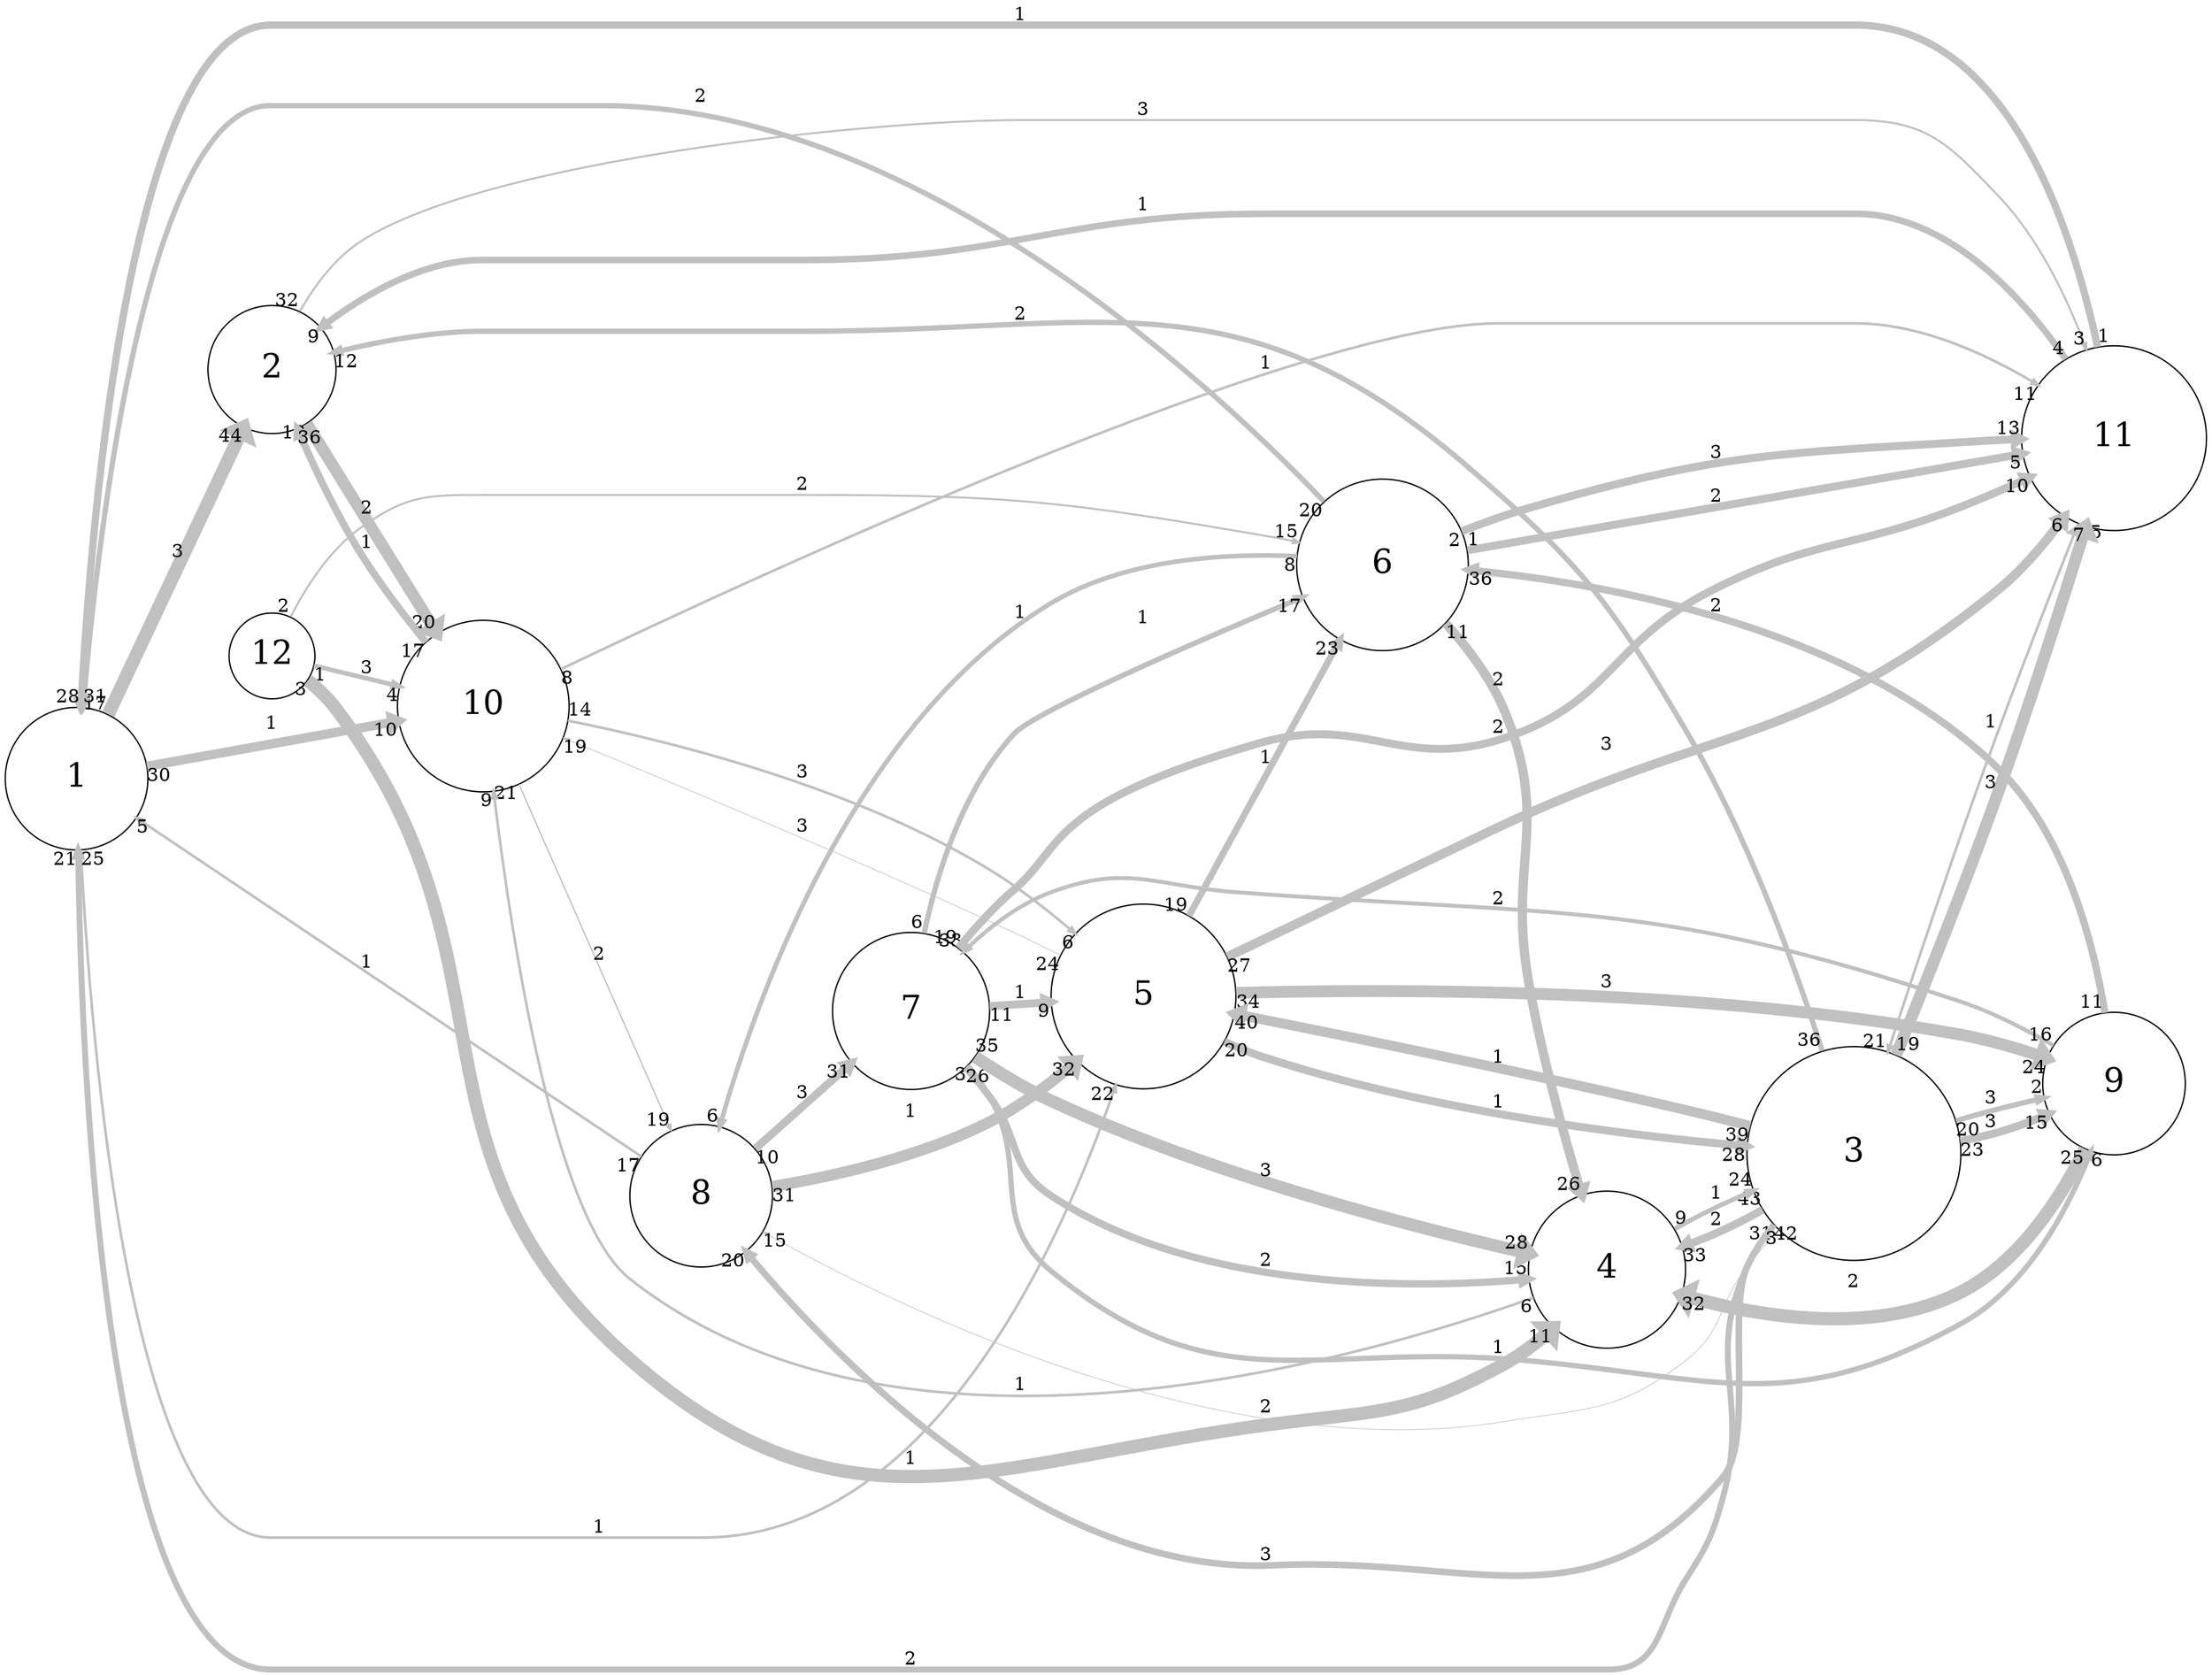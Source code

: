 digraph "" {
	graph [bb="0,0,1637.5,1084.8",
		overlap=false,
		rankdir=LR,
		ratio=0.5,
		scale=1,
		splines=spline
	];
	node [fontsize=25,
		label="\N",
		shape=circle
	];
	edge [arrowsize=0.5,
		splines=true
	];
	0	[height=1.5,
		label=1,
		pos="53.55,760.33",
		width=1.5];
	1	[height=1.35,
		label=2,
		pos="199.55,856.33",
		width=1.35];
	0 -> 1	[key=0,
		capacity=3,
		color=grey,
		from_pd=16,
		head_lp="151.73,837.86",
		headlabel=44,
		label=3,
		lp="129.55,818.58",
		penwidth=10.0,
		pos="e,158.48,829.61 98.93,789.91 114.52,800.31 132.15,812.06 148.2,822.76",
		pt=1,
		tail_lp="105.68,781.66",
		taillabel=17,
		to_pd=43];
	4	[height=1.95,
		label=5,
		pos="845.55,624.33",
		width=1.95];
	0 -> 4	[key=0,
		capacity=1,
		color=grey,
		from_pd=24,
		head_lp="775.92,647.8",
		headlabel=22,
		label=1,
		lp="441.55,751.58",
		penwidth=2.0,
		pos="e,782.67,656.05 107.81,761.31 179.25,761.95 309.9,760.69 420.35,746.33 561.54,727.97 598.17,722.22 732.95,676.33 746.99,671.55 761.62,\
665.54 775.49,659.31",
		pt=17,
		tail_lp="114.56,753.06",
		taillabel=25,
		to_pd=21];
	9	[height=1.8,
		label=10,
		pos="355.55,672.33",
		width=1.8];
	0 -> 9	[key=0,
		capacity=1,
		color=grey,
		from_pd=29,
		head_lp="286.18,680.94",
		headlabel=10,
		label=1,
		lp="199.55,737.58",
		penwidth=7.0,
		pos="e,292.93,689.19 105.49,743.88 120.14,739.25 136.15,734.26 150.95,729.83 194.19,716.89 242.82,703.12 281.71,692.31",
		pt=7,
		tail_lp="112.24,735.63",
		taillabel=30,
		to_pd=9];
	1 -> 9	[key=0,
		capacity=2,
		color=grey,
		from_pd=17,
		head_lp="306.55,729.86",
		headlabel=20,
		label=2,
		lp="269.55,783.58",
		penwidth=9.0,
		pos="e,313.3,721.61 231.34,819.53 252.57,794.17 281.23,759.93 305.57,730.85",
		pt=3,
		tail_lp="224.59,811.28",
		taillabel=18,
		to_pd=19];
	10	[height=1.95,
		label=11,
		pos="1567.5,841.33",
		width=1.95];
	1 -> 10	[key=0,
		capacity=3,
		color=grey,
		from_pd=31,
		head_lp="1523.1,901.03",
		headlabel=3,
		label=3,
		lp="845.55,933.58",
		penwidth=1.5,
		pos="e,1519.7,892.78 244.83,875.12 275.15,886.3 316.58,898.33 354.55,898.33 354.55,898.33 354.55,898.33 754.55,898.33 914.59,898.33 948.51,\
964.33 1108.5,964.33 1108.5,964.33 1108.5,964.33 1374.5,964.33 1428.1,964.33 1478.7,929.95 1514.5,897.54",
		pt=18,
		tail_lp="251.58,866.87",
		taillabel=32,
		to_pd=2];
	4 -> 9	[key=0,
		capacity=3,
		color=grey,
		from_pd=23,
		head_lp="427.1,657.8",
		headlabel=19,
		label=3,
		lp="592.55,657.58",
		penwidth=0.5,
		pos="e,420.35,666.05 775.22,631.15 682.38,640.28 518.62,656.39 425.81,665.52",
		pt=20,
		tail_lp="768.47,622.9",
		taillabel=24,
		to_pd=18];
	4 -> 10	[key=0,
		capacity=3,
		color=grey,
		from_pd=26,
		head_lp="1496.4,812.97",
		headlabel=6,
		label=3,
		lp="1190.5,751.58",
		penwidth=7.0,
		pos="e,1499.8,821.22 913.32,644.45 1047,684.75 1346.9,775.14 1489,817.97",
		pt=7,
		tail_lp="920.07,652.7",
		taillabel=27,
		to_pd=5];
	2	[height=2.25,
		label=3,
		pos="1373.5,550.33",
		width=2.25];
	4 -> 2	[key=0,
		capacity=1,
		color=grey,
		from_pd=19,
		head_lp="1289.8,584.83",
		headlabel=28,
		label=1,
		lp="1109.5,623.58",
		penwidth=6.0,
		pos="e,1296.6,576.58 916.14,625.87 924.49,625.82 932.9,625.65 940.92,625.33 1079.1,619.71 1115.2,620.54 1249.9,589.33 1261.6,586.63 1273.8,\
583.35 1285.7,579.85",
		pt=9,
		tail_lp="922.89,617.62",
		taillabel=20,
		to_pd=27];
	8	[height=1.5,
		label=9,
		pos="1567.5,274.33",
		width=1.5];
	4 -> 8	[key=0,
		capacity=3,
		color=grey,
		from_pd=33,
		head_lp="1524.5,322.74",
		headlabel=24,
		label=3,
		lp="1190.5,528.58",
		penwidth=9.0,
		pos="e,1531.2,314.49 912.21,601.51 1049.1,553.39 1359.9,440.95 1454.5,380.33 1479.3,364.48 1503.4,342.73 1522.9,323.06",
		pt=3,
		tail_lp="918.96,593.26",
		taillabel=34,
		to_pd=23];
	5	[height=1.8,
		label=6,
		pos="1023.5,191.33",
		width=1.8];
	4 -> 5	[key=0,
		capacity=1,
		color=grey,
		from_pd=18,
		head_lp="963.17,219.98",
		headlabel=23,
		label=1,
		lp="937.55,277.58",
		penwidth=5.0,
		pos="e,969.92,228.23 851.38,554.1 859.29,478.75 880.02,357.9 934.17,268.83 941.52,256.74 951.38,245.51 961.83,235.57",
		pt=11,
		tail_lp="844.63,545.85",
		taillabel=19,
		to_pd=22];
	9 -> 1	[key=0,
		capacity=1,
		color=grey,
		from_pd=16,
		head_lp="231.3,805.97",
		headlabel=36,
		label=1,
		lp="269.55,762.58",
		penwidth=5.5,
		pos="e,224.55,814.22 305.64,713.98 292.18,726.49 278.03,740.66 266.17,754.83 253.34,770.16 240.97,788.15 230.49,804.68",
		pt=10,
		tail_lp="312.39,705.73",
		taillabel=17,
		to_pd=35];
	9 -> 4	[key=0,
		capacity=3,
		color=grey,
		from_pd=13,
		head_lp="774.56,635.69",
		headlabel=6,
		label=3,
		lp="592.55,681.58",
		penwidth=2.0,
		pos="e,777.94,643.94 420.25,677.15 428.55,677.42 436.94,677.51 444.92,677.33 573.31,674.35 606.83,678.51 732.95,654.33 745.11,652 757.89,\
649.05 770.28,645.91",
		pt=17,
		tail_lp="427,685.4",
		taillabel=14,
		to_pd=5];
	9 -> 10	[key=0,
		capacity=1,
		color=grey,
		from_pd=7,
		head_lp="1500.8,869.74",
		headlabel=11,
		label=1,
		lp="937.55,881.58",
		penwidth=2.0,
		pos="e,1507.5,877.99 416.92,694.39 582.62,754.62 1036.9,917.33 1108.5,917.33 1108.5,917.33 1108.5,917.33 1374.5,917.33 1418.6,917.33 \
1464.6,899.84 1500.5,881.64",
		pt=17,
		tail_lp="420.3,702.64",
		taillabel=8,
		to_pd=10];
	7	[height=1.5,
		label=8,
		pos="516.55,241.33",
		width=1.5];
	9 -> 7	[key=0,
		capacity=2,
		color=grey,
		from_pd=20,
		head_lp="503.57,300.36",
		headlabel=19,
		label=2,
		lp="441.55,452.58",
		penwidth=1.0,
		pos="e,496.82,292.11 378.99,611.49 409.8,527.99 464.76,379 494.7,297.84",
		pt=19,
		tail_lp="385.74,603.24",
		taillabel=21,
		to_pd=18];
	10 -> 0	[key=0,
		capacity=1,
		color=grey,
		from_pd=0,
		head_lp="49.44,822.93",
		headlabel=28,
		label=1,
		lp="753.55,1076.6",
		penwidth=5.5,
		pos="e,56.19,814.68 1543,907.6 1514.5,974.6 1459.5,1068.3 1374.5,1068.3 198.55,1068.3 198.55,1068.3 198.55,1068.3 92.412,1068.3 64.332,\
916.38 57.019,825.93",
		pt=10,
		tail_lp="1539.7,915.85",
		taillabel=1,
		to_pd=27];
	10 -> 1	[key=0,
		capacity=1,
		color=grey,
		from_pd=3,
		head_lp="237.96,898.6",
		headlabel=9,
		label=1,
		lp="845.55,1019.6",
		penwidth=5.0,
		pos="e,234.59,890.35 1531.5,902.1 1498.1,951.25 1442.8,1012.3 1374.5,1012.3 936.55,1012.3 936.55,1012.3 936.55,1012.3 781.31,1012.3 748.79,\
946.33 593.55,946.33 354.55,946.33 354.55,946.33 354.55,946.33 312.55,946.33 271.84,921.07 242.83,897.32",
		pt=11,
		tail_lp="1528.1,893.85",
		taillabel=4,
		to_pd=8];
	10 -> 2	[key=0,
		capacity=1,
		color=grey,
		from_pd=14,
		head_lp="1441.4,595.84",
		headlabel=21,
		label=1,
		lp="1475.5,663.58",
		penwidth=2.0,
		pos="e,1434.7,604.09 1542,775.72 1526.6,738.83 1504.9,692.89 1478.9,655.83 1467.7,639.8 1454,624 1440.2,609.7",
		pt=17,
		tail_lp="1548.7,767.47",
		taillabel=15,
		to_pd=20];
	2 -> 0	[key=0,
		capacity=2,
		color=grey,
		from_pd=30,
		head_lp="68.891,822.21",
		headlabel=21,
		label=2,
		lp="673.55,1009.6",
		penwidth=4.5,
		pos="e,62.141,813.96 1334.9,621.83 1313.8,656.33 1284.7,696.05 1249.9,723.33 1205.3,758.39 1180.4,741.99 1131.1,770.33 1025.5,831.18 \
1026.6,889.42 915.75,940.33 882.6,955.55 630.03,1003.3 593.55,1003.3 198.55,1003.3 198.55,1003.3 198.55,1003.3 115.41,1003.3 79.231,\
896.74 64.279,824.75",
		pt=12,
		tail_lp="1341.7,630.08",
		taillabel=31,
		to_pd=20];
	2 -> 1	[key=0,
		capacity=2,
		color=grey,
		from_pd=35,
		head_lp="254.71,841.06",
		headlabel=12,
		label=2,
		lp="753.55,849.58",
		penwidth=4.0,
		pos="e,247.96,849.31 1329.6,618.78 1314.1,639 1295.2,659.62 1273.9,674.33 1224.1,708.8 815.17,841.33 754.55,841.33 354.55,841.33 354.55,\
841.33 354.55,841.33 322.75,841.33 287.43,844.53 258.65,847.98",
		pt=13,
		tail_lp="1322.9,627.03",
		taillabel=36,
		to_pd=11];
	2 -> 4	[key=0,
		capacity=1,
		color=grey,
		from_pd=38,
		head_lp="922.07,606.4",
		headlabel=40,
		label=1,
		lp="1109.5,595.58",
		penwidth=7.5,
		pos="e,915.32,614.65 1293,561.52 1194.1,575.44 1026.1,599.07 926.78,613.04",
		pt=6,
		tail_lp="1286.3,553.27",
		taillabel=39,
		to_pd=39];
	2 -> 10	[key=0,
		capacity=3,
		color=grey,
		from_pd=18,
		head_lp="1562.4,763.11",
		headlabel=7,
		label=3,
		lp="1475.5,595.58",
		penwidth=9.0,
		pos="e,1559,771.36 1452.5,569.31 1462.3,574.16 1471.4,580.23 1478.9,587.83 1524.4,633.81 1546.3,704.46 1556.8,759.51",
		pt=3,
		tail_lp="1459.3,561.06",
		taillabel=19,
		to_pd=6];
	3	[height=1.65,
		label=4,
		pos="1190.5,392.33",
		width=1.65];
	2 -> 3	[key=0,
		capacity=2,
		color=grey,
		from_pd=42,
		head_lp="1242.6,422.73",
		headlabel=33,
		label=2,
		lp="1270.5,470.58",
		penwidth=6.0,
		pos="e,1235.8,430.98 1312,497.46 1290.1,478.35 1265.6,456.93 1244.4,438.44",
		pt=9,
		tail_lp="1318.7,505.71",
		taillabel=43,
		to_pd=32];
	2 -> 7	[key=0,
		capacity=3,
		color=grey,
		from_pd=41,
		head_lp="545.42,192.06",
		headlabel=20,
		label=3,
		lp="937.55,9.5776",
		penwidth=5.0,
		pos="e,552.17,200.31 1333.3,479.91 1318.3,450.04 1302.4,414.32 1292.5,380.33 1273.9,315.8 1302,291.37 1273.9,230.33 1229.5,133.7 1208.1,\
100.72 1112.9,53.328 978.42,-13.625 917.14,-14.365 775.35,35.328 687,66.29 606.41,141.65 559.66,192.12",
		pt=11,
		tail_lp="1326.5,471.66",
		taillabel=42,
		to_pd=19];
	2 -> 7	[key=1,
		capacity=2,
		color=grey,
		from_pd=2,
		head_lp="576.81,241.44",
		headlabel=15,
		label=2,
		lp="937.55,305.58",
		penwidth=0.5,
		pos="e,570.06,249.69 1337.5,477.51 1306.7,415.06 1264.6,333.68 1249.9,324.33 1160.9,267.34 879.51,311.26 775.35,293.33 756.05,290 752.02,\
285.79 732.95,281.33 680.03,268.95 619.08,257.93 575.55,250.61",
		pt=20,
		tail_lp="1340.8,469.26",
		taillabel=3,
		to_pd=14];
	2 -> 8	[key=0,
		capacity=3,
		color=grey,
		from_pd=22,
		head_lp="1546.4,334.97",
		headlabel=15,
		label=3,
		lp="1475.5,493.58",
		penwidth=6.0,
		pos="e,1553.2,326.72 1444.6,510.91 1457.1,501.7 1469.2,491.09 1478.9,479.33 1513.2,437.73 1536.1,380.76 1549.9,337.43",
		pt=9,
		tail_lp="1451.4,502.66",
		taillabel=23,
		to_pd=14];
	2 -> 8	[key=1,
		capacity=3,
		color=grey,
		from_pd=19,
		head_lp="1539,330.49",
		headlabel=2,
		label=3,
		lp="1475.5,444.58",
		penwidth=4.0,
		pos="e,1542.3,322.24 1429.2,491.04 1446,471.67 1463.9,449.65 1478.9,428.33 1500.5,397.67 1521.3,361.32 1537.3,331.63",
		pt=13,
		tail_lp="1422.5,482.79",
		taillabel=20,
		to_pd=1];
	3 -> 9	[key=0,
		capacity=1,
		color=grey,
		from_pd=5,
		head_lp="413.96,659.78",
		headlabel=9,
		label=1,
		lp="753.55,559.58",
		penwidth=2.0,
		pos="e,417.34,651.53 1158,441.91 1145.8,457.44 1130.4,473.16 1112.9,483.33 981.02,559.95 923.59,509.36 775.35,545.33 650.1,575.72 506.96,\
621.59 424.63,649.09",
		pt=17,
		tail_lp="1154.6,450.16",
		taillabel=6,
		to_pd=8];
	3 -> 2	[key=0,
		capacity=1,
		color=grey,
		from_pd=8,
		head_lp="1296.2,501.39",
		headlabel=24,
		label=1,
		lp="1270.5,495.58",
		penwidth=3.5,
		pos="e,1302.9,509.64 1226.8,439.6 1238.8,454.14 1252.8,469.64 1267.2,482.33 1275.6,489.79 1285,497.02 1294.5,503.8",
		pt=14,
		tail_lp="1230.2,447.85",
		taillabel=9,
		to_pd=23];
	7 -> 0	[key=0,
		capacity=1,
		color=grey,
		from_pd=16,
		head_lp="60.359,698.75",
		headlabel=5,
		label=1,
		lp="269.55,389.58",
		penwidth=2.0,
		pos="e,63.734,707 466.7,262.85 389.12,299.39 237.69,380.7 150.95,493.33 103.61,554.8 78.038,641.64 65.364,699.4",
		pt=17,
		tail_lp="459.95,254.6",
		taillabel=17,
		to_pd=4];
	7 -> 4	[key=0,
		capacity=1,
		color=grey,
		from_pd=30,
		head_lp="769.02,606.43",
		headlabel=32,
		label=1,
		lp="673.55,504.58",
		penwidth=8.5,
		pos="e,775.77,614.68 537.31,291.72 553.83,329.34 580.14,380.41 614.15,417.33 657.03,463.87 698.4,442.8 732.95,495.83 757.93,534.16 719.66,\
563.24 750.17,597.33 754.51,602.17 759.64,606.17 765.25,609.47",
		pt=4,
		tail_lp="530.56,299.97",
		taillabel=31,
		to_pd=31];
	6	[height=1.65,
		label=7,
		pos="673.55,349.33",
		width=1.65];
	7 -> 6	[key=0,
		capacity=3,
		color=grey,
		from_pd=9,
		head_lp="617.33,323.81",
		headlabel=31,
		label=3,
		lp="592.55,303.58",
		penwidth=6.0,
		pos="e,624.08,315.56 561.55,271.99 578.17,283.56 597.33,296.91 615,309.23",
		pt=9,
		tail_lp="568.3,263.74",
		taillabel=10,
		to_pd=30];
	8 -> 3	[key=0,
		capacity=2,
		color=grey,
		from_pd=24,
		head_lp="1254.4,382.91",
		headlabel=32,
		label=2,
		lp="1373.5,368.58",
		penwidth=10.0,
		pos="e,1247.7,374.66 1515.7,290.31 1449.5,311.16 1333.4,347.69 1259.6,370.91",
		pt=1,
		tail_lp="1509,282.06",
		taillabel=25,
		to_pd=31];
	8 -> 5	[key=0,
		capacity=2,
		color=grey,
		from_pd=10,
		head_lp="1094.5,172.71",
		headlabel=36,
		label=2,
		lp="1270.5,180.58",
		penwidth=5.5,
		pos="e,1087.7,180.96 1524.4,241.51 1504.3,227.52 1479.3,212.36 1454.5,203.33 1336.1,160.1 1186.8,168.67 1098.9,179.52",
		pt=10,
		tail_lp="1517.7,249.76",
		taillabel=11,
		to_pd=35];
	8 -> 6	[key=0,
		capacity=2,
		color=grey,
		from_pd=15,
		head_lp="697.5,283.89",
		headlabel=33,
		label=2,
		lp="1109.5,45.578",
		penwidth=3.0,
		pos="e,690.75,292.14 1554.6,221.89 1540.1,171.51 1510.3,97.8 1454.5,61.328 1324.6,-23.624 1260.7,22.132 1106.2,36.828 957.13,51.002 891.02,\
5.2708 775.35,100.33 746.14,124.33 713.5,217.8 693.49,283.12",
		pt=15,
		tail_lp="1561.3,213.64",
		taillabel=16,
		to_pd=32];
	5 -> 0	[key=0,
		capacity=2,
		color=grey,
		from_pd=19,
		head_lp="47.301,697.62",
		headlabel=31,
		label=2,
		lp="516.55,59.578",
		penwidth=4.0,
		pos="e,54.051,705.87 974.61,148.18 923.8,107.05 839.33,51.328 754.55,51.328 198.55,51.328 198.55,51.328 198.55,51.328 67.898,51.328 54.497,\
519.55 54.062,694.99",
		pt=13,
		tail_lp="981.36,139.93",
		taillabel=20,
		to_pd=30];
	5 -> 10	[key=0,
		capacity=2,
		color=grey,
		from_pd=0,
		head_lp="1557.5,762.9",
		headlabel=5,
		label=2,
		lp="1270.5,243.58",
		penwidth=6.0,
		pos="e,1560.9,771.15 1088,200.06 1195,216.08 1404.5,253.43 1454.5,306.33 1515.6,370.78 1547.2,626.66 1559.8,759.83",
		pt=9,
		tail_lp="1091.4,191.81",
		taillabel=1,
		to_pd=4];
	5 -> 10	[key=1,
		capacity=3,
		color=grey,
		from_pd=1,
		head_lp="1500.3,797.4",
		headlabel=13,
		label=3,
		lp="1270.5,661.58",
		penwidth=6.0,
		pos="e,1507.1,805.65 1032.2,255.72 1043.6,328.51 1070.5,447.73 1131.1,531.33 1181.8,601.03 1387.9,732.66 1497.4,799.75",
		pt=9,
		tail_lp="1028.9,263.97",
		taillabel=2,
		to_pd=12];
	5 -> 3	[key=0,
		capacity=2,
		color=grey,
		from_pd=10,
		head_lp="1145.4,338.52",
		headlabel=26,
		label=2,
		lp="1109.5,306.58",
		penwidth=7.0,
		pos="e,1152.1,346.77 1065.5,241.27 1089.7,270.69 1120.3,307.92 1145,338.06",
		pt=7,
		tail_lp="1058.8,249.52",
		taillabel=11,
		to_pd=25];
	5 -> 7	[key=0,
		capacity=1,
		color=grey,
		from_pd=7,
		head_lp="573.25,222.28",
		headlabel=6,
		label=1,
		lp="753.55,216.58",
		penwidth=3.5,
		pos="e,569.87,230.53 958.37,194.06 873.51,198.27 719.49,207.96 589.17,227.33 586.14,227.78 583.04,228.27 579.91,228.79",
		pt=14,
		tail_lp="954.99,185.81",
		taillabel=8,
		to_pd=5];
	6 -> 4	[key=0,
		capacity=1,
		color=grey,
		from_pd=10,
		head_lp="804.58,556.88",
		headlabel=9,
		label=1,
		lp="753.55,487.58",
		penwidth=6.0,
		pos="e,807.95,565.13 705.73,399.77 732.78,443.52 772.18,507.26 802.1,555.66",
		pt=9,
		tail_lp="712.48,408.02",
		taillabel=11,
		to_pd=8];
	6 -> 10	[key=0,
		capacity=2,
		color=grey,
		from_pd=18,
		head_lp="1490.4,831.23",
		headlabel=10,
		label=2,
		lp="1109.5,816.58",
		penwidth=6.0,
		pos="e,1497.2,839.48 717.53,389.83 723.47,397.15 728.9,405.09 732.95,413.33 739.72,427.1 754.68,534.15 756.92,549.33 761.97,583.42 751.71,\
678.25 775.35,703.33 871.45,805.26 1304.2,832.2 1485.8,839.07",
		pt=9,
		tail_lp="710.78,381.58",
		taillabel=19,
		to_pd=9];
	6 -> 3	[key=0,
		capacity=2,
		color=grey,
		from_pd=25,
		head_lp="1124.1,385.63",
		headlabel=15,
		label=2,
		lp="937.55,399.58",
		penwidth=5.5,
		pos="e,1130.8,393.88 730.37,367.16 737,368.8 743.7,370.25 750.17,371.33 879.21,392.87 1032.3,394.99 1119.5,394.03",
		pt=10,
		tail_lp="737.12,358.91",
		taillabel=26,
		to_pd=14];
	6 -> 3	[key=1,
		capacity=3,
		color=grey,
		from_pd=34,
		head_lp="1124.3,395.06",
		headlabel=28,
		label=3,
		lp="937.55,378.58",
		penwidth=9.5,
		pos="e,1131,386.81 733.29,353.62 787.28,357.62 869.51,363.85 940.92,369.83 1000.9,374.85 1069.1,381.05 1118.8,385.67",
		pt=2,
		tail_lp="740.04,345.37",
		taillabel=35,
		to_pd=27];
	6 -> 8	[key=0,
		capacity=1,
		color=grey,
		from_pd=2,
		head_lp="1541.8,216.63",
		headlabel=6,
		label=1,
		lp="1109.5,83.578",
		penwidth=4.0,
		pos="e,1545.2,224.88 706.08,299.39 760.31,220.36 879.33,75.328 1022.5,75.328 1022.5,75.328 1022.5,75.328 1374.5,75.328 1453.1,75.328 \
1509.7,156.64 1540.3,215.31",
		pt=13,
		tail_lp="709.45,291.14",
		taillabel=3,
		to_pd=5];
	6 -> 5	[key=0,
		capacity=1,
		color=grey,
		from_pd=5,
		head_lp="957.18,209.69",
		headlabel=17,
		label=1,
		lp="845.55,309.58",
		penwidth=4.0,
		pos="e,963.93,217.94 728.16,324.99 788.82,297.44 887.77,252.52 954,222.45",
		pt=13,
		tail_lp="731.54,316.74",
		taillabel=6,
		to_pd=16];
	11	[height=0.9,
		label=12,
		pos="199.55,534.33",
		width=0.9];
	11 -> 9	[key=0,
		capacity=3,
		color=grey,
		from_pd=0,
		head_lp="309.94,637.58",
		headlabel=4,
		label=3,
		lp="269.55,602.58",
		penwidth=3.5,
		pos="e,306.56,629.33 224.28,555.59 244.16,573.41 273.35,599.57 299.06,622.61",
		pt=14,
		tail_lp="220.9,563.84",
		taillabel=1,
		to_pd=3];
	11 -> 3	[key=0,
		capacity=1,
		color=grey,
		from_pd=2,
		head_lp="1125.5,412.69",
		headlabel=11,
		label=1,
		lp="673.55,541.58",
		penwidth=10.0,
		pos="e,1132.3,404.44 232.4,534.33 263.55,534.33 312.31,534.33 354.55,534.33 354.55,534.33 354.55,534.33 593.55,534.33 624.91,534.33 707.9,\
531.2 732.95,512.33 747.44,501.41 735.83,486.43 750.17,475.33 879.81,374.95 952.06,439.97 1112.9,408.33 1115.3,407.87 1117.7,407.39 \
1120.1,406.91",
		pt=1,
		tail_lp="235.78,526.08",
		taillabel=3,
		to_pd=10];
	11 -> 5	[key=0,
		capacity=2,
		color=grey,
		from_pd=1,
		head_lp="954.51,163.83",
		headlabel=15,
		label=2,
		lp="592.55,147.58",
		penwidth=1.5,
		pos="e,961.26,172.08 211.71,503.91 240.24,431.29 323.53,248.62 462.55,178.33 623.21,97.088 844.35,140.14 954.49,170.21",
		pt=18,
		tail_lp="215.09,495.66",
		taillabel=2,
		to_pd=14];
}
